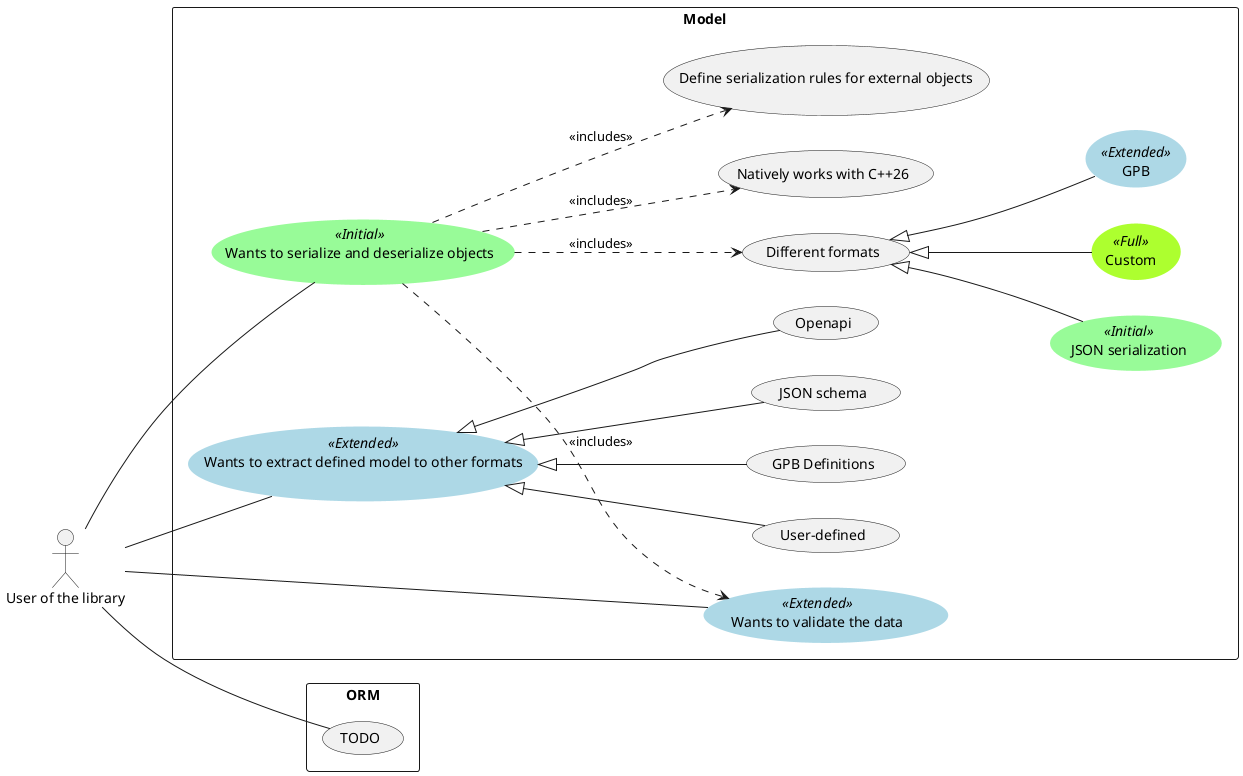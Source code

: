@startuml rorm_use_case_diagram

left to right direction


skinparam usecase {
BackgroundColor<< Initial >> PaleGreen
BorderColor<< Initial >> PaleGreen

BackgroundColor<< Full >> GreenYellow
BorderColor<< Full >> GreenYellow

BackgroundColor<< Extended >> LightBlue
BorderColor<< Extended >> LightBlue
}



actor "User of the library" as usr

rectangle "Model" {
    (Wants to serialize and deserialize objects) as (serialization) << Initial >>


    ' Formats of the serialization
    (Different formats) as (formats)

    (JSON serialization) << Initial >>
    (Custom) << Full >>
    (GPB) << Extended >>

    (formats) <|-- (JSON serialization) << Initial >>
    (formats) <|-- (Custom)
    (formats) <|-- (GPB)

    (serialization) ..> (formats) : <<includes>>
    (serialization) ..> (validation) : <<includes>>
    (serialization) ..> (Natively works with C++26) : <<includes>>
    (serialization) ..> (Define serialization rules for external objects) : <<includes>>


    ' extract
    (extract_model) <|-- (JSON schema)
    (extract_model) <|-- (Openapi)
    (extract_model) <|-- (User-defined)
    (extract_model) <|-- (GPB Definitions)


    (Wants to extract defined model to other formats) as (extract_model) <<Extended>>
    (Wants to validate the data) as (validation) <<Extended>>
}

rectangle "ORM" {
    (TODO)
}


:usr: -- (serialization)
:usr: -- (extract_model)
:usr: -- (validation)

:usr: -- (TODO)

@enduml
